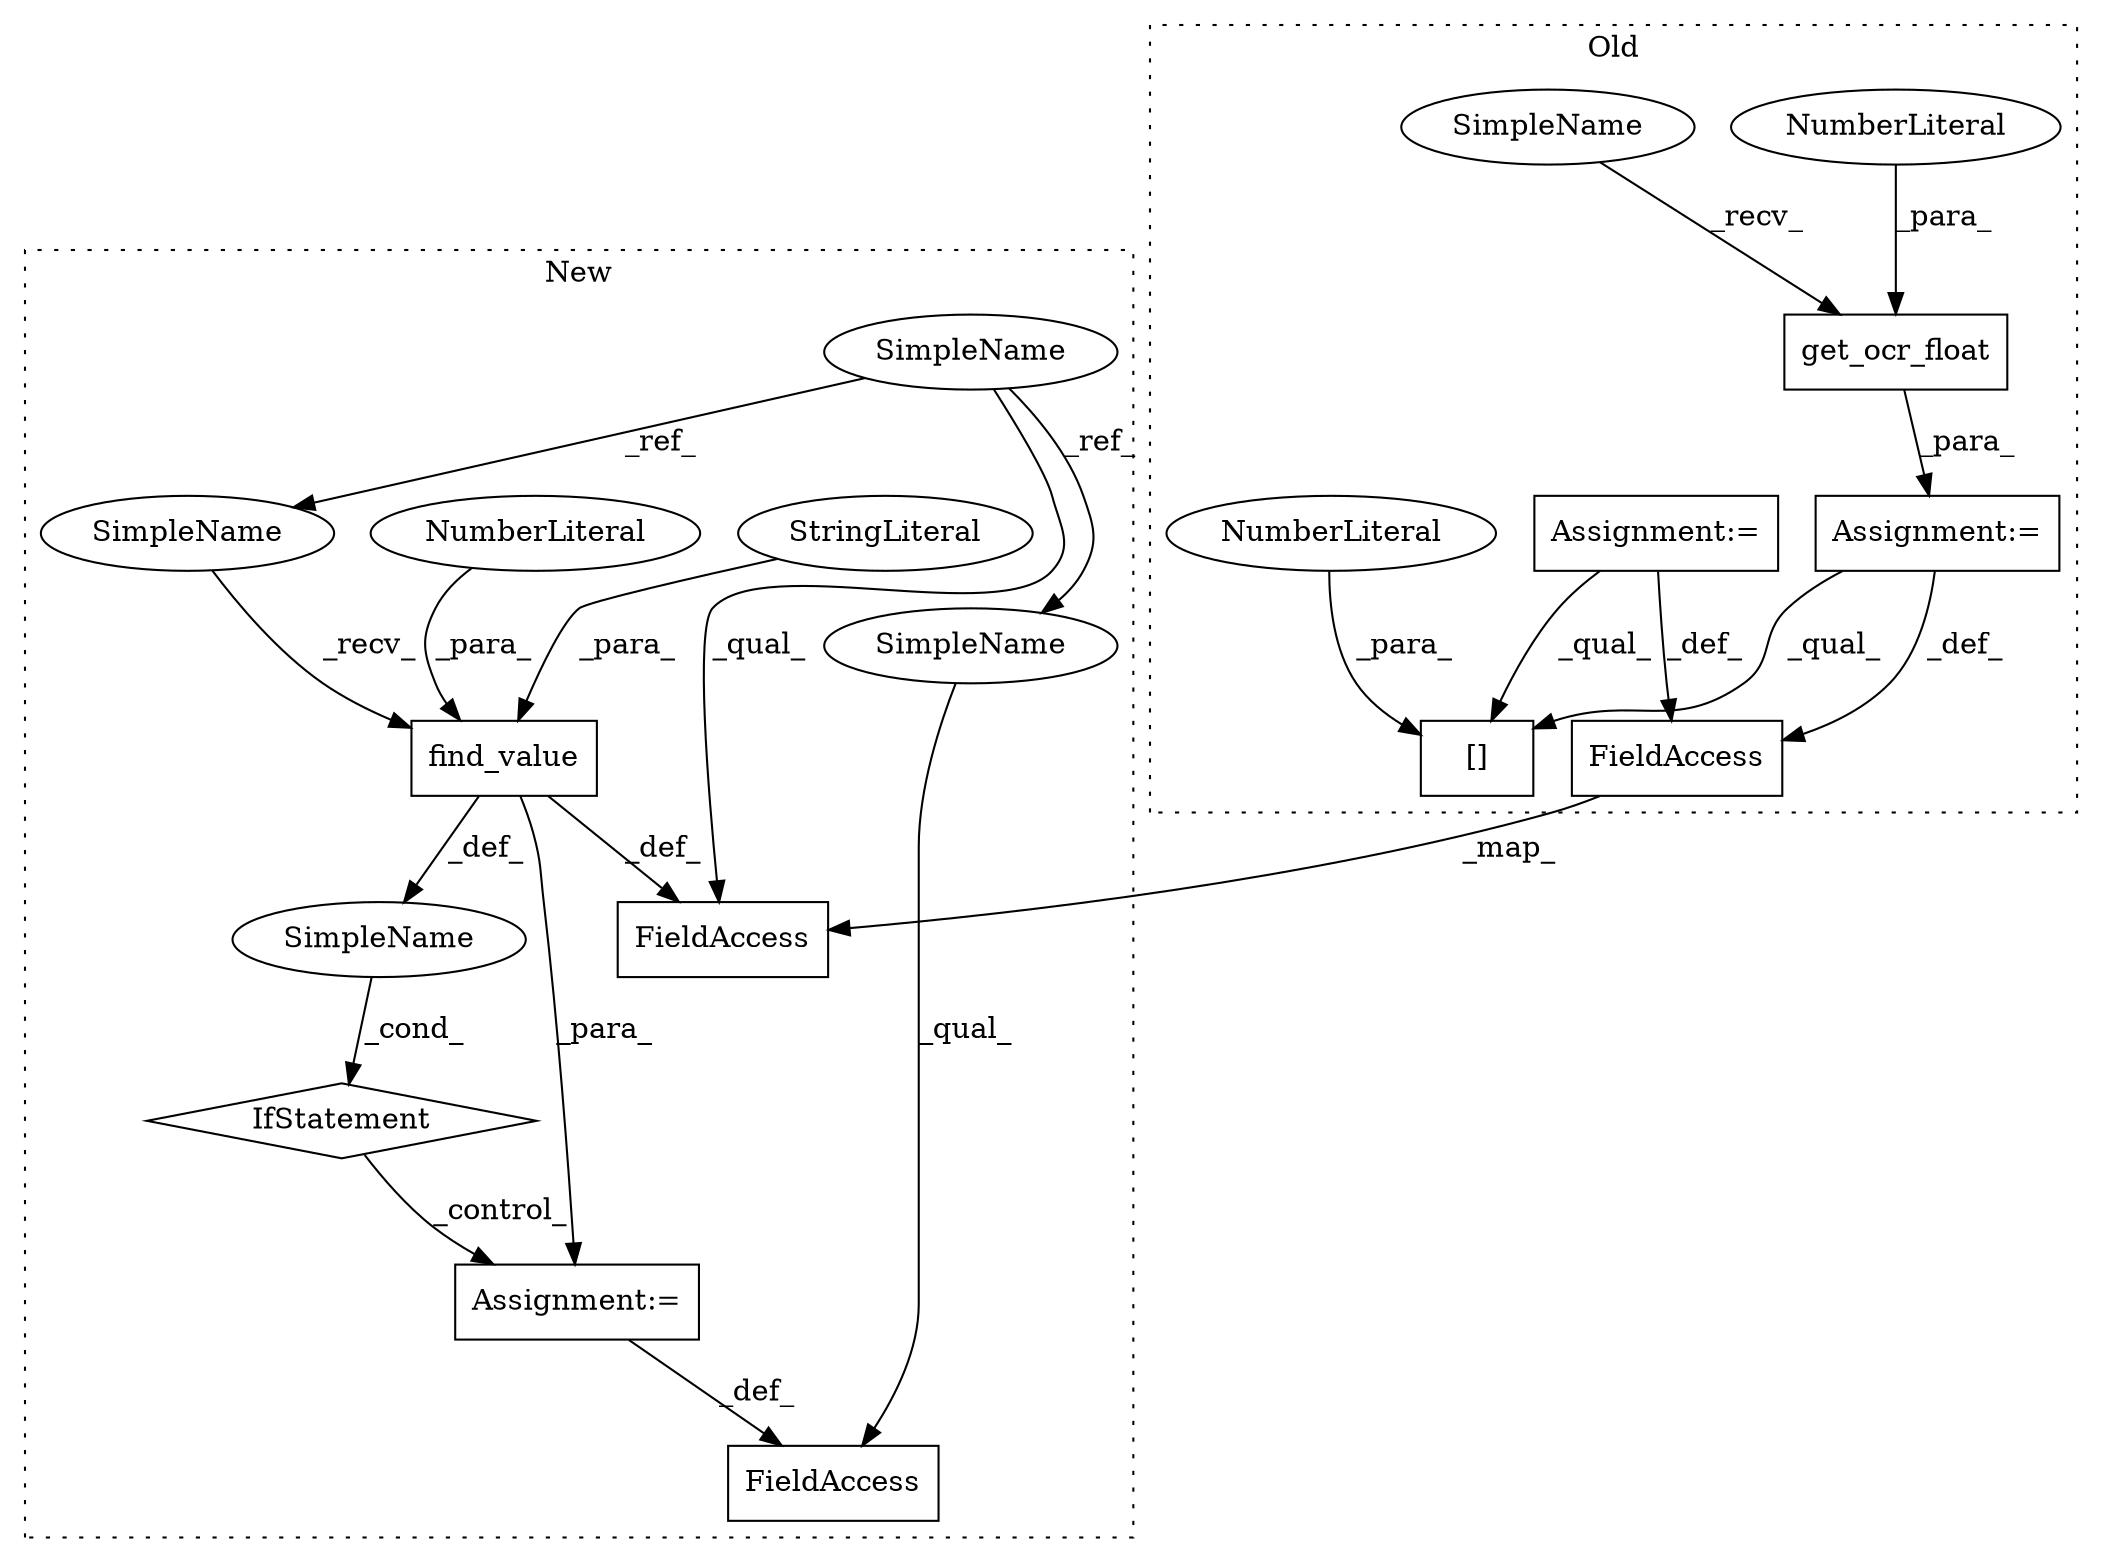 digraph G {
subgraph cluster0 {
1 [label="get_ocr_float" a="32" s="27486,27527" l="14,1" shape="box"];
3 [label="FieldAccess" a="22" s="28077" l="18" shape="box"];
8 [label="NumberLiteral" a="34" s="27526" l="1" shape="ellipse"];
9 [label="[]" a="2" s="27596,27645" l="48,1" shape="box"];
10 [label="NumberLiteral" a="34" s="27644" l="1" shape="ellipse"];
15 [label="Assignment:=" a="7" s="27480" l="1" shape="box"];
16 [label="Assignment:=" a="7" s="26976" l="2" shape="box"];
19 [label="SimpleName" a="42" s="27481" l="4" shape="ellipse"];
label = "Old";
style="dotted";
}
subgraph cluster1 {
2 [label="find_value" a="32" s="26455,26508" l="11,1" shape="box"];
4 [label="FieldAccess" a="22" s="26431" l="18" shape="box"];
5 [label="SimpleName" a="42" s="25932" l="4" shape="ellipse"];
6 [label="NumberLiteral" a="34" s="26504" l="4" shape="ellipse"];
7 [label="FieldAccess" a="22" s="26553" l="18" shape="box"];
11 [label="StringLiteral" a="45" s="26466" l="17" shape="ellipse"];
12 [label="IfStatement" a="25" s="26515,26543" l="4,2" shape="diamond"];
13 [label="SimpleName" a="42" s="" l="" shape="ellipse"];
14 [label="Assignment:=" a="7" s="26571" l="1" shape="box"];
17 [label="SimpleName" a="42" s="26450" l="4" shape="ellipse"];
18 [label="SimpleName" a="42" s="26553" l="4" shape="ellipse"];
label = "New";
style="dotted";
}
1 -> 15 [label="_para_"];
2 -> 14 [label="_para_"];
2 -> 13 [label="_def_"];
2 -> 4 [label="_def_"];
3 -> 4 [label="_map_"];
5 -> 18 [label="_ref_"];
5 -> 4 [label="_qual_"];
5 -> 17 [label="_ref_"];
6 -> 2 [label="_para_"];
8 -> 1 [label="_para_"];
10 -> 9 [label="_para_"];
11 -> 2 [label="_para_"];
12 -> 14 [label="_control_"];
13 -> 12 [label="_cond_"];
14 -> 7 [label="_def_"];
15 -> 9 [label="_qual_"];
15 -> 3 [label="_def_"];
16 -> 3 [label="_def_"];
16 -> 9 [label="_qual_"];
17 -> 2 [label="_recv_"];
18 -> 7 [label="_qual_"];
19 -> 1 [label="_recv_"];
}